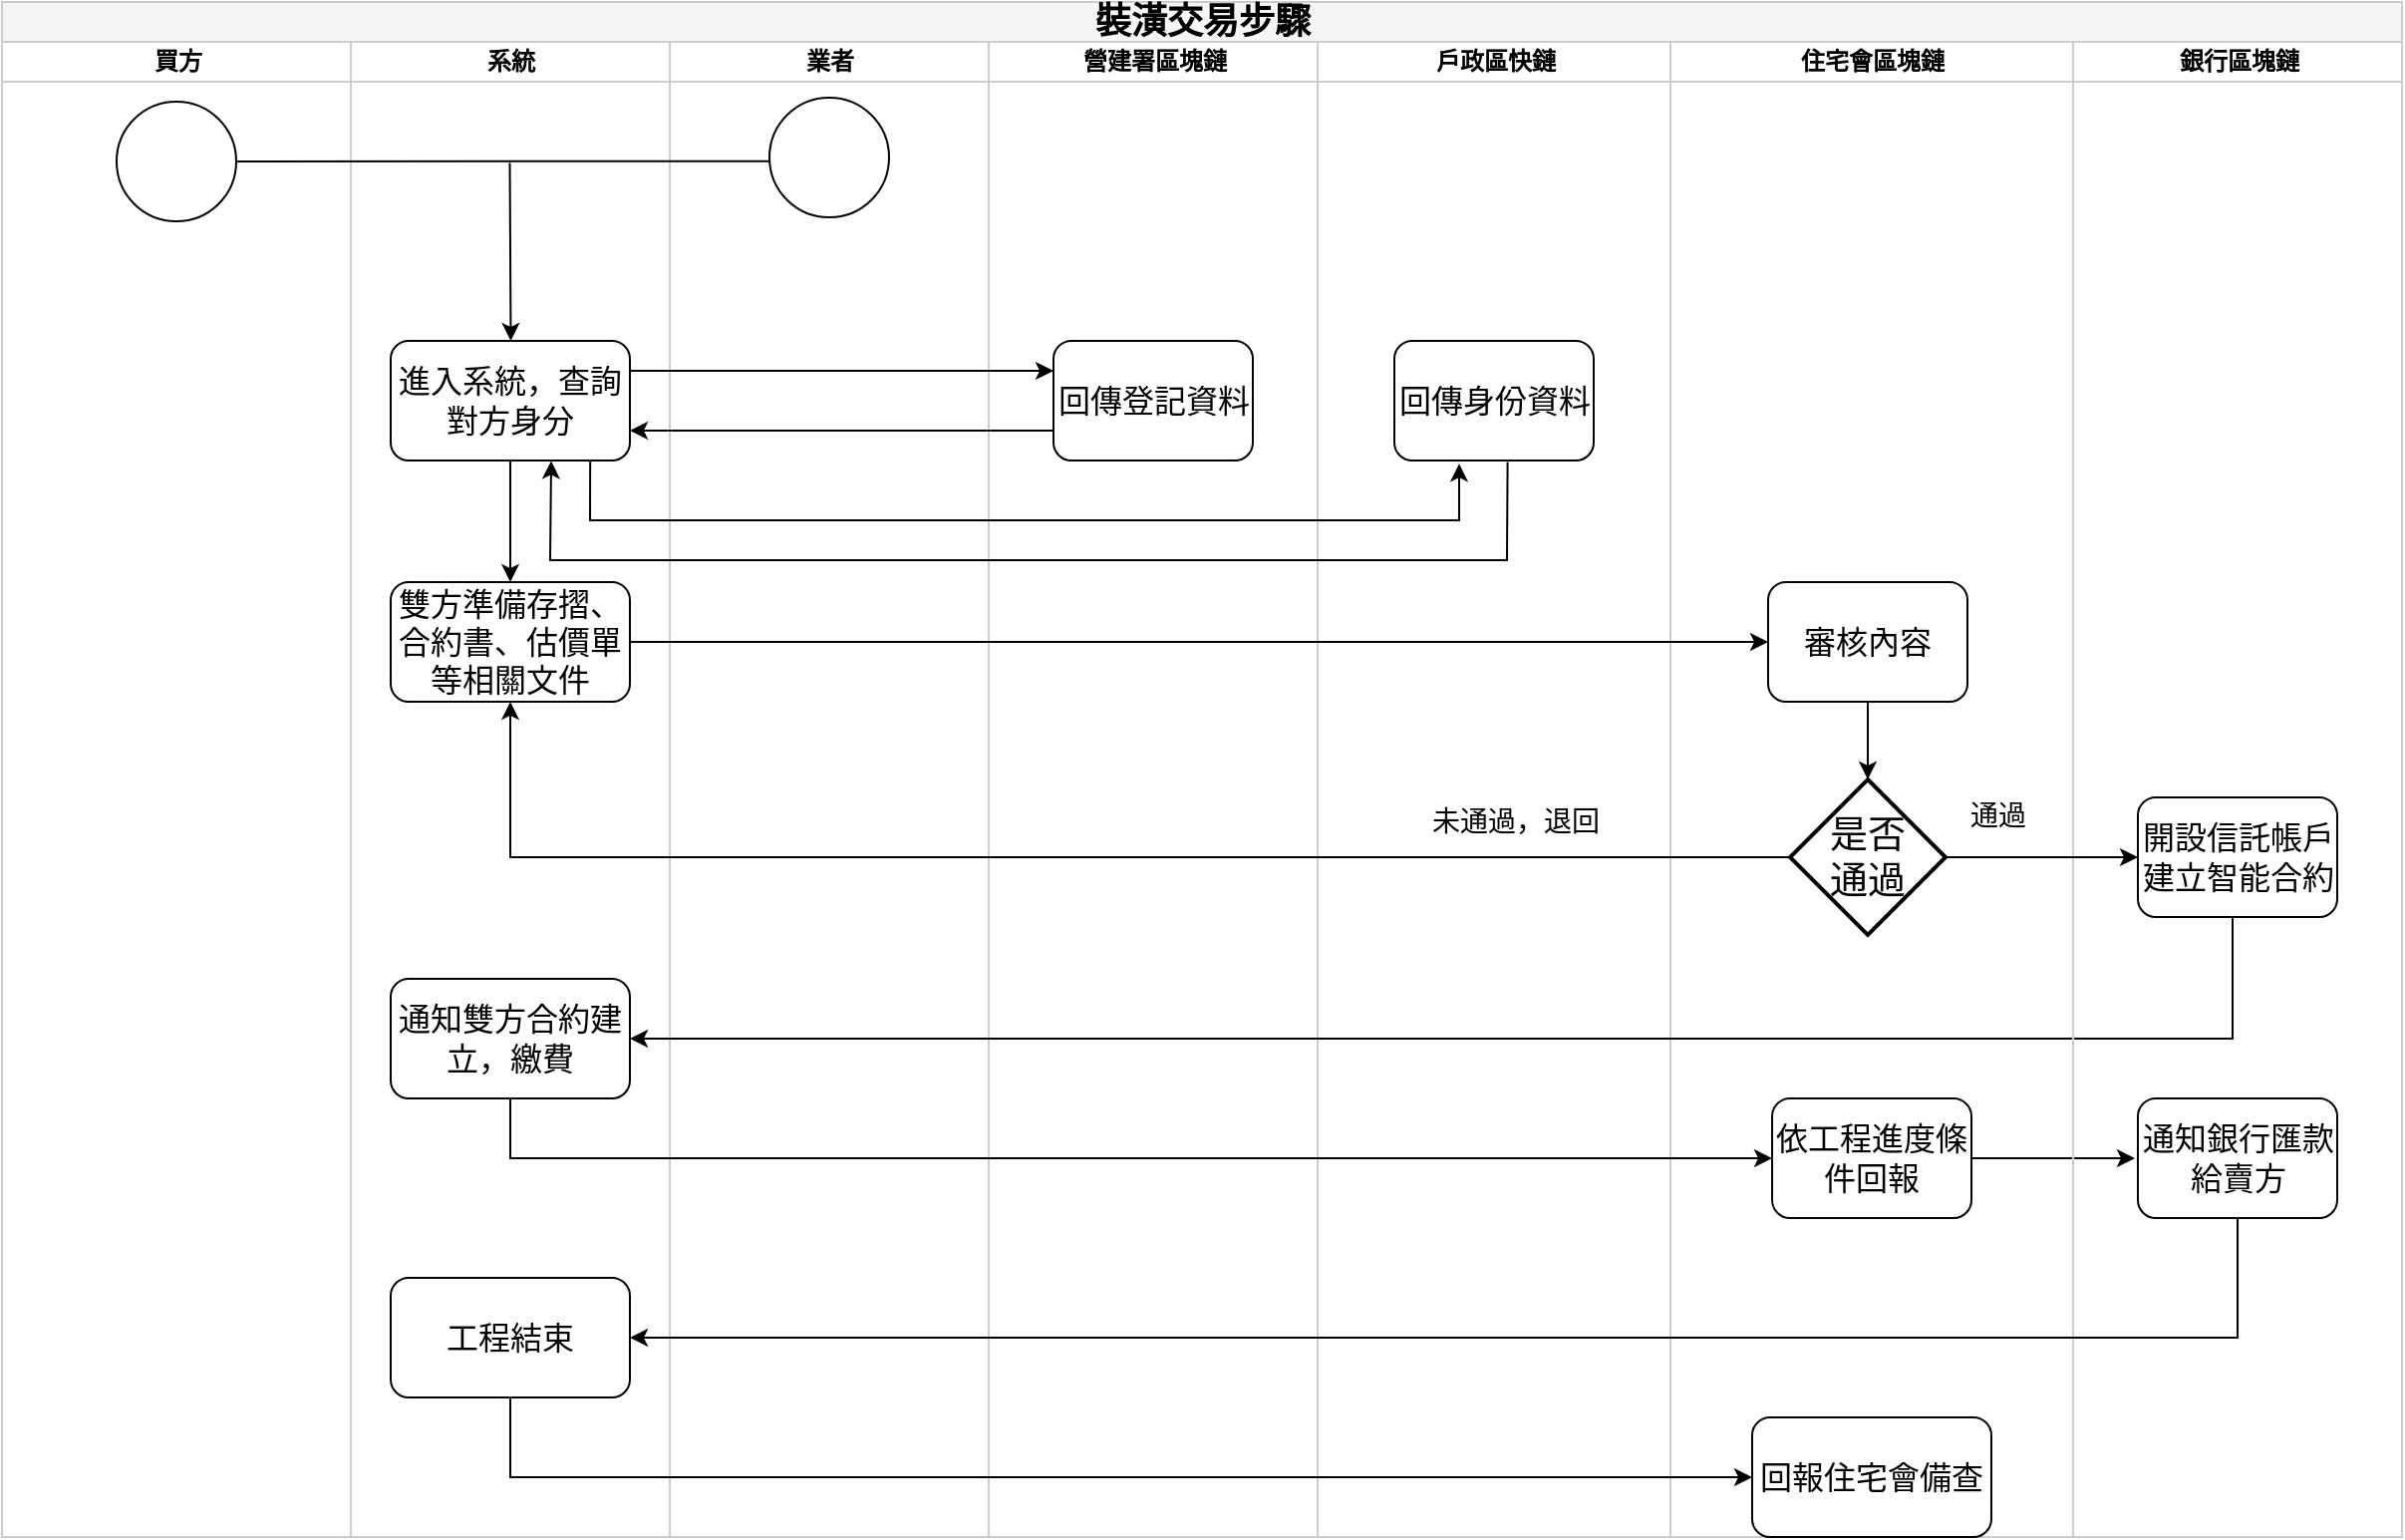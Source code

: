 <mxfile version="21.6.1" type="github">
  <diagram name="Page-1" id="74e2e168-ea6b-b213-b513-2b3c1d86103e">
    <mxGraphModel dx="4097" dy="2220" grid="1" gridSize="10" guides="1" tooltips="1" connect="1" arrows="1" fold="1" page="1" pageScale="1" pageWidth="1100" pageHeight="850" background="none" math="0" shadow="0">
      <root>
        <mxCell id="0" />
        <mxCell id="1" parent="0" />
        <mxCell id="77e6c97f196da883-1" value="&lt;font color=&quot;#000000&quot; style=&quot;font-size: 18px;&quot;&gt;裝潢交易步驟&lt;/font&gt;" style="swimlane;html=1;childLayout=stackLayout;startSize=20;rounded=0;shadow=0;labelBackgroundColor=none;strokeWidth=1;fontFamily=Verdana;fontSize=8;align=center;fillColor=#f5f5f5;fontColor=#333333;strokeColor=#CCCCCC;" parent="1" vertex="1">
          <mxGeometry x="40" y="20" width="1204" height="770" as="geometry" />
        </mxCell>
        <mxCell id="77e6c97f196da883-2" value="買方" style="swimlane;html=1;startSize=20;strokeColor=#CCCCCC;" parent="77e6c97f196da883-1" vertex="1">
          <mxGeometry y="20" width="175" height="750" as="geometry" />
        </mxCell>
        <mxCell id="XoGIr2Lrihl080DtUSwG-55" value="" style="ellipse;whiteSpace=wrap;html=1;" vertex="1" parent="77e6c97f196da883-2">
          <mxGeometry x="57.5" y="30" width="60" height="60" as="geometry" />
        </mxCell>
        <mxCell id="77e6c97f196da883-3" value="系統" style="swimlane;html=1;startSize=20;strokeColor=#CCCCCC;" parent="77e6c97f196da883-1" vertex="1">
          <mxGeometry x="175" y="20" width="160" height="750" as="geometry" />
        </mxCell>
        <mxCell id="XoGIr2Lrihl080DtUSwG-38" value="&lt;font style=&quot;font-size: 16px;&quot;&gt;雙方準備存摺、合約書、估價單等相關文件&lt;/font&gt;" style="rounded=1;whiteSpace=wrap;html=1;" vertex="1" parent="77e6c97f196da883-3">
          <mxGeometry x="20" y="271" width="120" height="60" as="geometry" />
        </mxCell>
        <mxCell id="XoGIr2Lrihl080DtUSwG-78" value="" style="edgeStyle=orthogonalEdgeStyle;rounded=0;orthogonalLoop=1;jettySize=auto;html=1;" edge="1" parent="77e6c97f196da883-3" source="XoGIr2Lrihl080DtUSwG-64" target="XoGIr2Lrihl080DtUSwG-38">
          <mxGeometry relative="1" as="geometry" />
        </mxCell>
        <mxCell id="XoGIr2Lrihl080DtUSwG-64" value="&lt;font style=&quot;font-size: 16px;&quot;&gt;進入系統，查詢對方身分&lt;/font&gt;" style="rounded=1;whiteSpace=wrap;html=1;shadow=0;labelBackgroundColor=none;strokeWidth=1;fontFamily=Verdana;fontSize=8;align=center;" vertex="1" parent="77e6c97f196da883-3">
          <mxGeometry x="20" y="150" width="120" height="60" as="geometry" />
        </mxCell>
        <mxCell id="XoGIr2Lrihl080DtUSwG-70" value="" style="endArrow=classic;html=1;rounded=0;entryX=0.545;entryY=-0.013;entryDx=0;entryDy=0;entryPerimeter=0;" edge="1" parent="77e6c97f196da883-3">
          <mxGeometry width="50" height="50" relative="1" as="geometry">
            <mxPoint x="79.75" y="60.78" as="sourcePoint" />
            <mxPoint x="80.25" y="150.0" as="targetPoint" />
          </mxGeometry>
        </mxCell>
        <mxCell id="77e6c97f196da883-12" value="&lt;span style=&quot;font-size: 16px;&quot;&gt;通知雙方合約建立，繳費&lt;br&gt;&lt;/span&gt;" style="rounded=1;whiteSpace=wrap;html=1;shadow=0;labelBackgroundColor=none;strokeWidth=1;fontFamily=Verdana;fontSize=8;align=center;" parent="77e6c97f196da883-3" vertex="1">
          <mxGeometry x="20" y="470" width="120" height="60" as="geometry" />
        </mxCell>
        <mxCell id="XoGIr2Lrihl080DtUSwG-94" value="&lt;span style=&quot;font-size: 16px;&quot;&gt;工程結束&lt;/span&gt;" style="rounded=1;whiteSpace=wrap;html=1;shadow=0;labelBackgroundColor=none;strokeWidth=1;fontFamily=Verdana;fontSize=8;align=center;" vertex="1" parent="77e6c97f196da883-3">
          <mxGeometry x="20" y="620" width="120" height="60" as="geometry" />
        </mxCell>
        <mxCell id="77e6c97f196da883-4" value="業者" style="swimlane;html=1;startSize=20;strokeColor=#CCCCCC;" parent="77e6c97f196da883-1" vertex="1">
          <mxGeometry x="335" y="20" width="160" height="750" as="geometry" />
        </mxCell>
        <mxCell id="XoGIr2Lrihl080DtUSwG-68" value="" style="ellipse;whiteSpace=wrap;html=1;" vertex="1" parent="77e6c97f196da883-4">
          <mxGeometry x="50" y="28" width="60" height="60" as="geometry" />
        </mxCell>
        <mxCell id="77e6c97f196da883-5" value="營建署區塊鏈" style="swimlane;html=1;startSize=20;strokeColor=#CCCCCC;" parent="77e6c97f196da883-1" vertex="1">
          <mxGeometry x="495" y="20" width="165" height="750" as="geometry" />
        </mxCell>
        <mxCell id="XoGIr2Lrihl080DtUSwG-1" value="&lt;font style=&quot;font-size: 16px;&quot;&gt;回傳登記資料&lt;/font&gt;" style="rounded=1;whiteSpace=wrap;html=1;shadow=0;labelBackgroundColor=none;strokeWidth=1;fontFamily=Verdana;fontSize=8;align=center;" vertex="1" parent="77e6c97f196da883-5">
          <mxGeometry x="32.5" y="150" width="100" height="60" as="geometry" />
        </mxCell>
        <mxCell id="77e6c97f196da883-6" value="戶政區快鏈" style="swimlane;html=1;startSize=20;strokeColor=#CCCCCC;" parent="77e6c97f196da883-1" vertex="1">
          <mxGeometry x="660" y="20" width="177" height="750" as="geometry" />
        </mxCell>
        <mxCell id="XoGIr2Lrihl080DtUSwG-44" value="&lt;font style=&quot;font-size: 16px;&quot;&gt;回傳身份資料&lt;/font&gt;" style="rounded=1;whiteSpace=wrap;html=1;shadow=0;labelBackgroundColor=none;strokeWidth=1;fontFamily=Verdana;fontSize=8;align=center;" vertex="1" parent="77e6c97f196da883-6">
          <mxGeometry x="38.5" y="150" width="100" height="60" as="geometry" />
        </mxCell>
        <mxCell id="XoGIr2Lrihl080DtUSwG-41" value="&lt;span style=&quot;font-weight: normal;&quot;&gt;&lt;font style=&quot;&quot;&gt;&lt;font style=&quot;font-size: 14px;&quot;&gt;未通過，退回&lt;/font&gt;&lt;br&gt;&lt;/font&gt;&lt;/span&gt;" style="text;strokeColor=none;fillColor=none;html=1;fontSize=24;fontStyle=1;verticalAlign=middle;align=center;" vertex="1" parent="77e6c97f196da883-6">
          <mxGeometry x="49" y="361" width="100" height="54" as="geometry" />
        </mxCell>
        <mxCell id="XoGIr2Lrihl080DtUSwG-93" value="" style="endArrow=classic;html=1;rounded=0;exitX=1;exitY=0.5;exitDx=0;exitDy=0;" edge="1" parent="77e6c97f196da883-6" source="XoGIr2Lrihl080DtUSwG-90">
          <mxGeometry width="50" height="50" relative="1" as="geometry">
            <mxPoint x="120" y="460" as="sourcePoint" />
            <mxPoint x="410" y="560" as="targetPoint" />
          </mxGeometry>
        </mxCell>
        <mxCell id="77e6c97f196da883-7" value="住宅會區塊鏈" style="swimlane;html=1;startSize=20;strokeColor=#CCCCCC;" parent="77e6c97f196da883-1" vertex="1">
          <mxGeometry x="837" y="20" width="202" height="750" as="geometry" />
        </mxCell>
        <mxCell id="XoGIr2Lrihl080DtUSwG-84" style="edgeStyle=orthogonalEdgeStyle;rounded=0;orthogonalLoop=1;jettySize=auto;html=1;exitX=0.5;exitY=1;exitDx=0;exitDy=0;" edge="1" parent="77e6c97f196da883-7" source="XoGIr2Lrihl080DtUSwG-30" target="XoGIr2Lrihl080DtUSwG-36">
          <mxGeometry relative="1" as="geometry" />
        </mxCell>
        <mxCell id="XoGIr2Lrihl080DtUSwG-30" value="&lt;font style=&quot;font-size: 16px;&quot;&gt;審核內容&lt;/font&gt;" style="rounded=1;whiteSpace=wrap;html=1;shadow=0;labelBackgroundColor=none;strokeWidth=1;fontFamily=Verdana;fontSize=8;align=center;" vertex="1" parent="77e6c97f196da883-7">
          <mxGeometry x="49" y="271" width="100" height="60" as="geometry" />
        </mxCell>
        <mxCell id="XoGIr2Lrihl080DtUSwG-36" value="&lt;font style=&quot;font-size: 19px;&quot;&gt;是否&lt;br&gt;通過&lt;/font&gt;" style="strokeWidth=2;html=1;shape=mxgraph.flowchart.decision;whiteSpace=wrap;" vertex="1" parent="77e6c97f196da883-7">
          <mxGeometry x="60" y="370" width="78" height="78" as="geometry" />
        </mxCell>
        <mxCell id="XoGIr2Lrihl080DtUSwG-89" value="&lt;span style=&quot;font-weight: normal;&quot;&gt;&lt;font style=&quot;font-size: 14px;&quot;&gt;通過&lt;/font&gt;&lt;/span&gt;" style="text;strokeColor=none;fillColor=none;html=1;fontSize=24;fontStyle=1;verticalAlign=middle;align=center;" vertex="1" parent="77e6c97f196da883-7">
          <mxGeometry x="125" y="371" width="77" height="28" as="geometry" />
        </mxCell>
        <mxCell id="XoGIr2Lrihl080DtUSwG-90" value="&lt;span style=&quot;font-size: 16px;&quot;&gt;依工程進度條件回報&lt;/span&gt;" style="rounded=1;whiteSpace=wrap;html=1;shadow=0;labelBackgroundColor=none;strokeWidth=1;fontFamily=Verdana;fontSize=8;align=center;" vertex="1" parent="77e6c97f196da883-7">
          <mxGeometry x="51" y="530" width="100" height="60" as="geometry" />
        </mxCell>
        <mxCell id="XoGIr2Lrihl080DtUSwG-97" value="&lt;span style=&quot;font-size: 16px;&quot;&gt;回報住宅會備查&lt;/span&gt;" style="rounded=1;whiteSpace=wrap;html=1;shadow=0;labelBackgroundColor=none;strokeWidth=1;fontFamily=Verdana;fontSize=8;align=center;" vertex="1" parent="77e6c97f196da883-7">
          <mxGeometry x="41" y="690" width="120" height="60" as="geometry" />
        </mxCell>
        <mxCell id="XoGIr2Lrihl080DtUSwG-69" value="" style="endArrow=none;html=1;rounded=0;entryX=0;entryY=0.531;entryDx=0;entryDy=0;entryPerimeter=0;exitX=1;exitY=0.5;exitDx=0;exitDy=0;" edge="1" parent="77e6c97f196da883-1" source="XoGIr2Lrihl080DtUSwG-55" target="XoGIr2Lrihl080DtUSwG-68">
          <mxGeometry width="50" height="50" relative="1" as="geometry">
            <mxPoint x="305" y="100" as="sourcePoint" />
            <mxPoint x="355" y="50" as="targetPoint" />
          </mxGeometry>
        </mxCell>
        <mxCell id="XoGIr2Lrihl080DtUSwG-72" value="" style="endArrow=classic;html=1;rounded=0;exitX=1;exitY=0.25;exitDx=0;exitDy=0;entryX=0;entryY=0.25;entryDx=0;entryDy=0;" edge="1" parent="77e6c97f196da883-1" source="XoGIr2Lrihl080DtUSwG-64" target="XoGIr2Lrihl080DtUSwG-1">
          <mxGeometry width="50" height="50" relative="1" as="geometry">
            <mxPoint x="685" y="330" as="sourcePoint" />
            <mxPoint x="735" y="280" as="targetPoint" />
          </mxGeometry>
        </mxCell>
        <mxCell id="XoGIr2Lrihl080DtUSwG-73" value="" style="endArrow=classic;html=1;rounded=0;entryX=1;entryY=0.75;entryDx=0;entryDy=0;exitX=0;exitY=0.75;exitDx=0;exitDy=0;" edge="1" parent="77e6c97f196da883-1" source="XoGIr2Lrihl080DtUSwG-1" target="XoGIr2Lrihl080DtUSwG-64">
          <mxGeometry width="50" height="50" relative="1" as="geometry">
            <mxPoint x="525" y="215" as="sourcePoint" />
            <mxPoint x="735" y="280" as="targetPoint" />
          </mxGeometry>
        </mxCell>
        <mxCell id="XoGIr2Lrihl080DtUSwG-75" value="" style="endArrow=classic;html=1;rounded=0;entryX=0.325;entryY=1.027;entryDx=0;entryDy=0;entryPerimeter=0;exitX=0.834;exitY=0.995;exitDx=0;exitDy=0;exitPerimeter=0;" edge="1" parent="77e6c97f196da883-1" source="XoGIr2Lrihl080DtUSwG-64" target="XoGIr2Lrihl080DtUSwG-44">
          <mxGeometry width="50" height="50" relative="1" as="geometry">
            <mxPoint x="275" y="230" as="sourcePoint" />
            <mxPoint x="525" y="210" as="targetPoint" />
            <Array as="points">
              <mxPoint x="295" y="260" />
              <mxPoint x="731" y="260" />
            </Array>
          </mxGeometry>
        </mxCell>
        <mxCell id="XoGIr2Lrihl080DtUSwG-76" value="" style="endArrow=classic;html=1;rounded=0;entryX=0.671;entryY=1.004;entryDx=0;entryDy=0;entryPerimeter=0;exitX=0.568;exitY=1.012;exitDx=0;exitDy=0;exitPerimeter=0;" edge="1" parent="77e6c97f196da883-1" source="XoGIr2Lrihl080DtUSwG-44" target="XoGIr2Lrihl080DtUSwG-64">
          <mxGeometry width="50" height="50" relative="1" as="geometry">
            <mxPoint x="285" y="310" as="sourcePoint" />
            <mxPoint x="365" y="200" as="targetPoint" />
            <Array as="points">
              <mxPoint x="755" y="280" />
              <mxPoint x="275" y="280" />
            </Array>
          </mxGeometry>
        </mxCell>
        <mxCell id="XoGIr2Lrihl080DtUSwG-79" style="edgeStyle=orthogonalEdgeStyle;rounded=0;orthogonalLoop=1;jettySize=auto;html=1;entryX=0;entryY=0.5;entryDx=0;entryDy=0;" edge="1" parent="77e6c97f196da883-1" source="XoGIr2Lrihl080DtUSwG-38" target="XoGIr2Lrihl080DtUSwG-30">
          <mxGeometry relative="1" as="geometry" />
        </mxCell>
        <mxCell id="XoGIr2Lrihl080DtUSwG-82" style="edgeStyle=orthogonalEdgeStyle;rounded=0;orthogonalLoop=1;jettySize=auto;html=1;entryX=0.5;entryY=1;entryDx=0;entryDy=0;" edge="1" parent="77e6c97f196da883-1" source="XoGIr2Lrihl080DtUSwG-36" target="XoGIr2Lrihl080DtUSwG-38">
          <mxGeometry relative="1" as="geometry" />
        </mxCell>
        <mxCell id="XoGIr2Lrihl080DtUSwG-86" style="edgeStyle=orthogonalEdgeStyle;rounded=0;orthogonalLoop=1;jettySize=auto;html=1;entryX=1;entryY=0.5;entryDx=0;entryDy=0;exitX=0.5;exitY=1;exitDx=0;exitDy=0;" edge="1" parent="77e6c97f196da883-1" source="XoGIr2Lrihl080DtUSwG-62" target="77e6c97f196da883-12">
          <mxGeometry relative="1" as="geometry">
            <Array as="points">
              <mxPoint x="1119" y="459" />
              <mxPoint x="1119" y="520" />
            </Array>
          </mxGeometry>
        </mxCell>
        <mxCell id="XoGIr2Lrihl080DtUSwG-61" value="銀行區塊鏈" style="swimlane;html=1;startSize=20;strokeColor=#CCCCCC;" vertex="1" parent="77e6c97f196da883-1">
          <mxGeometry x="1039" y="20" width="165" height="750" as="geometry" />
        </mxCell>
        <mxCell id="XoGIr2Lrihl080DtUSwG-62" value="&lt;font style=&quot;font-size: 16px;&quot;&gt;開設信託帳戶建立智能合約&lt;/font&gt;" style="rounded=1;whiteSpace=wrap;html=1;shadow=0;labelBackgroundColor=none;strokeWidth=1;fontFamily=Verdana;fontSize=8;align=center;" vertex="1" parent="XoGIr2Lrihl080DtUSwG-61">
          <mxGeometry x="32.5" y="379" width="100" height="60" as="geometry" />
        </mxCell>
        <mxCell id="XoGIr2Lrihl080DtUSwG-92" value="&lt;span style=&quot;font-size: 16px;&quot;&gt;通知銀行匯款給賣方&lt;/span&gt;" style="rounded=1;whiteSpace=wrap;html=1;shadow=0;labelBackgroundColor=none;strokeWidth=1;fontFamily=Verdana;fontSize=8;align=center;" vertex="1" parent="XoGIr2Lrihl080DtUSwG-61">
          <mxGeometry x="32.5" y="530" width="100" height="60" as="geometry" />
        </mxCell>
        <mxCell id="XoGIr2Lrihl080DtUSwG-88" style="edgeStyle=orthogonalEdgeStyle;rounded=0;orthogonalLoop=1;jettySize=auto;html=1;exitX=1;exitY=0.5;exitDx=0;exitDy=0;exitPerimeter=0;" edge="1" parent="77e6c97f196da883-1" source="XoGIr2Lrihl080DtUSwG-36" target="XoGIr2Lrihl080DtUSwG-62">
          <mxGeometry relative="1" as="geometry" />
        </mxCell>
        <mxCell id="XoGIr2Lrihl080DtUSwG-91" style="edgeStyle=orthogonalEdgeStyle;rounded=0;orthogonalLoop=1;jettySize=auto;html=1;entryX=0;entryY=0.5;entryDx=0;entryDy=0;" edge="1" parent="77e6c97f196da883-1" source="77e6c97f196da883-12" target="XoGIr2Lrihl080DtUSwG-90">
          <mxGeometry relative="1" as="geometry">
            <Array as="points">
              <mxPoint x="255" y="580" />
            </Array>
          </mxGeometry>
        </mxCell>
        <mxCell id="XoGIr2Lrihl080DtUSwG-96" style="edgeStyle=orthogonalEdgeStyle;rounded=0;orthogonalLoop=1;jettySize=auto;html=1;entryX=1;entryY=0.5;entryDx=0;entryDy=0;" edge="1" parent="77e6c97f196da883-1" source="XoGIr2Lrihl080DtUSwG-92" target="XoGIr2Lrihl080DtUSwG-94">
          <mxGeometry relative="1" as="geometry">
            <Array as="points">
              <mxPoint x="1121" y="670" />
            </Array>
          </mxGeometry>
        </mxCell>
        <mxCell id="XoGIr2Lrihl080DtUSwG-98" style="edgeStyle=orthogonalEdgeStyle;rounded=0;orthogonalLoop=1;jettySize=auto;html=1;entryX=0;entryY=0.5;entryDx=0;entryDy=0;" edge="1" parent="77e6c97f196da883-1" source="XoGIr2Lrihl080DtUSwG-94" target="XoGIr2Lrihl080DtUSwG-97">
          <mxGeometry relative="1" as="geometry">
            <Array as="points">
              <mxPoint x="255" y="740" />
            </Array>
          </mxGeometry>
        </mxCell>
      </root>
    </mxGraphModel>
  </diagram>
</mxfile>
